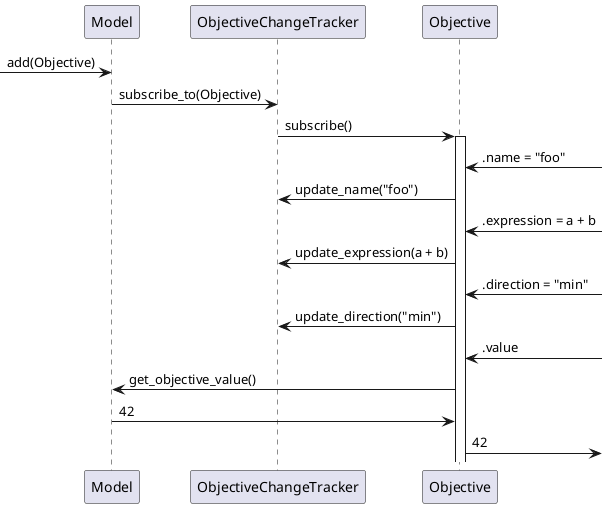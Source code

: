 @startuml

participant Model
participant ObjectiveChangeTracker
participant Objective

[-> Model: add(Objective)
Model -> ObjectiveChangeTracker: subscribe_to(Objective)
ObjectiveChangeTracker -> Objective: subscribe()

activate Objective

]-> Objective: .name = "foo"
Objective -> ObjectiveChangeTracker: update_name("foo")

]-> Objective: .expression = a + b
Objective -> ObjectiveChangeTracker: update_expression(a + b)

]-> Objective: .direction = "min"
Objective -> ObjectiveChangeTracker: update_direction("min")

]-> Objective: .value
Objective -> Model: get_objective_value()
Model -> Objective: 42
Objective ->]: 42

@enduml
